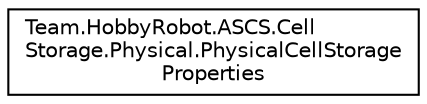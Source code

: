digraph "Graphical Class Hierarchy"
{
 // LATEX_PDF_SIZE
  edge [fontname="Helvetica",fontsize="10",labelfontname="Helvetica",labelfontsize="10"];
  node [fontname="Helvetica",fontsize="10",shape=record];
  rankdir="LR";
  Node0 [label="Team.HobbyRobot.ASCS.Cell\lStorage.Physical.PhysicalCellStorage\lProperties",height=0.2,width=0.4,color="black", fillcolor="white", style="filled",URL="$struct_team_1_1_hobby_robot_1_1_a_s_c_s_1_1_cell_storage_1_1_physical_1_1_physical_cell_storage_properties.html",tooltip="Properties of the physical model of the storage"];
}
